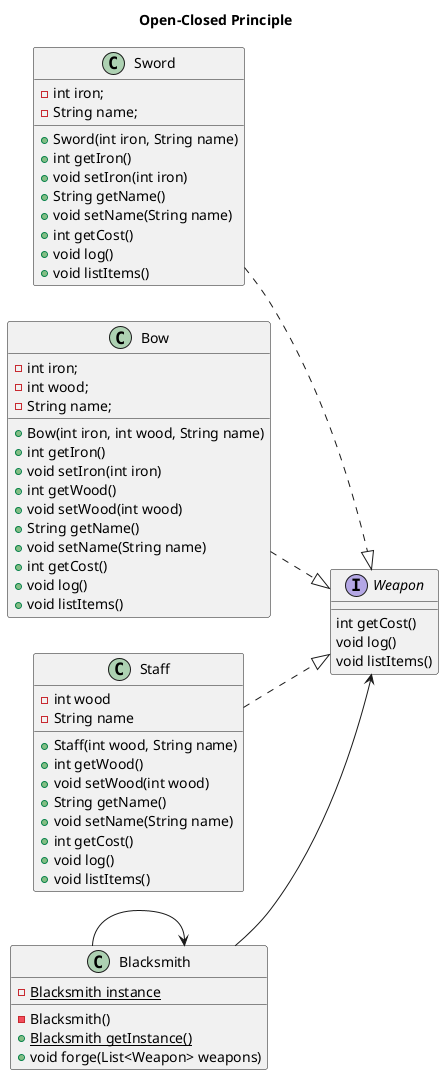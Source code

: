 @startuml

title Open-Closed Principle
left to right direction

interface Weapon{
int getCost()
void log()
void listItems()
}

class Sword{
-int iron;
-String name;
+Sword(int iron, String name)
+int getIron()
+void setIron(int iron)
+String getName()
+void setName(String name)
+int getCost()
+void log()
+void listItems()
}

class Bow{
-int iron;
-int wood;
-String name;
+Bow(int iron, int wood, String name) 
+int getIron()
+void setIron(int iron)
+int getWood()
+void setWood(int wood)
+String getName()
+void setName(String name)
+int getCost()
+void log()
+void listItems() 
}

class Staff{
-int wood
-String name
+Staff(int wood, String name)
+int getWood()
+void setWood(int wood)
+String getName()
+void setName(String name)
+int getCost()
+void log()
+void listItems()
}

class Blacksmith{
-{static} Blacksmith instance
-Blacksmith()
+{static} Blacksmith getInstance()
+void forge(List<Weapon> weapons)
}


Sword ..|> Weapon
Bow ..|> Weapon
Staff ..|> Weapon

Blacksmith --> Blacksmith
Blacksmith --> Weapon

@enduml